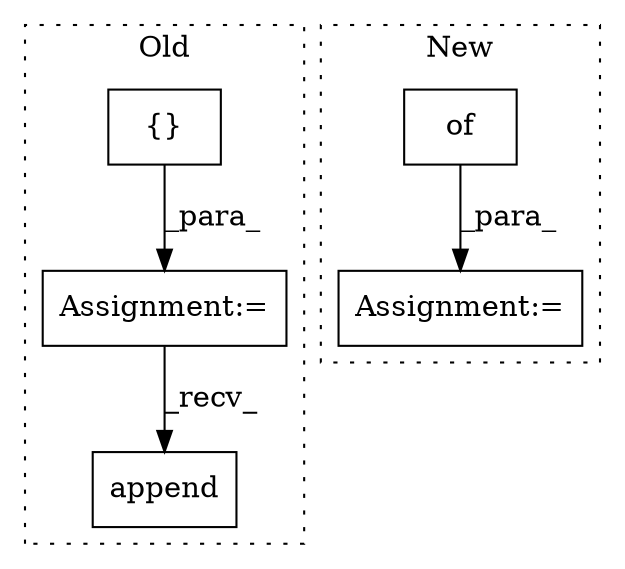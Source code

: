 digraph G {
subgraph cluster0 {
1 [label="append" a="32" s="3311,3473" l="7,1" shape="box"];
4 [label="{}" a="4" s="3179" l="2" shape="box"];
5 [label="Assignment:=" a="7" s="3169" l="1" shape="box"];
label = "Old";
style="dotted";
}
subgraph cluster1 {
2 [label="of" a="32" s="2627,2647" l="3,1" shape="box"];
3 [label="Assignment:=" a="7" s="2622" l="1" shape="box"];
label = "New";
style="dotted";
}
2 -> 3 [label="_para_"];
4 -> 5 [label="_para_"];
5 -> 1 [label="_recv_"];
}
